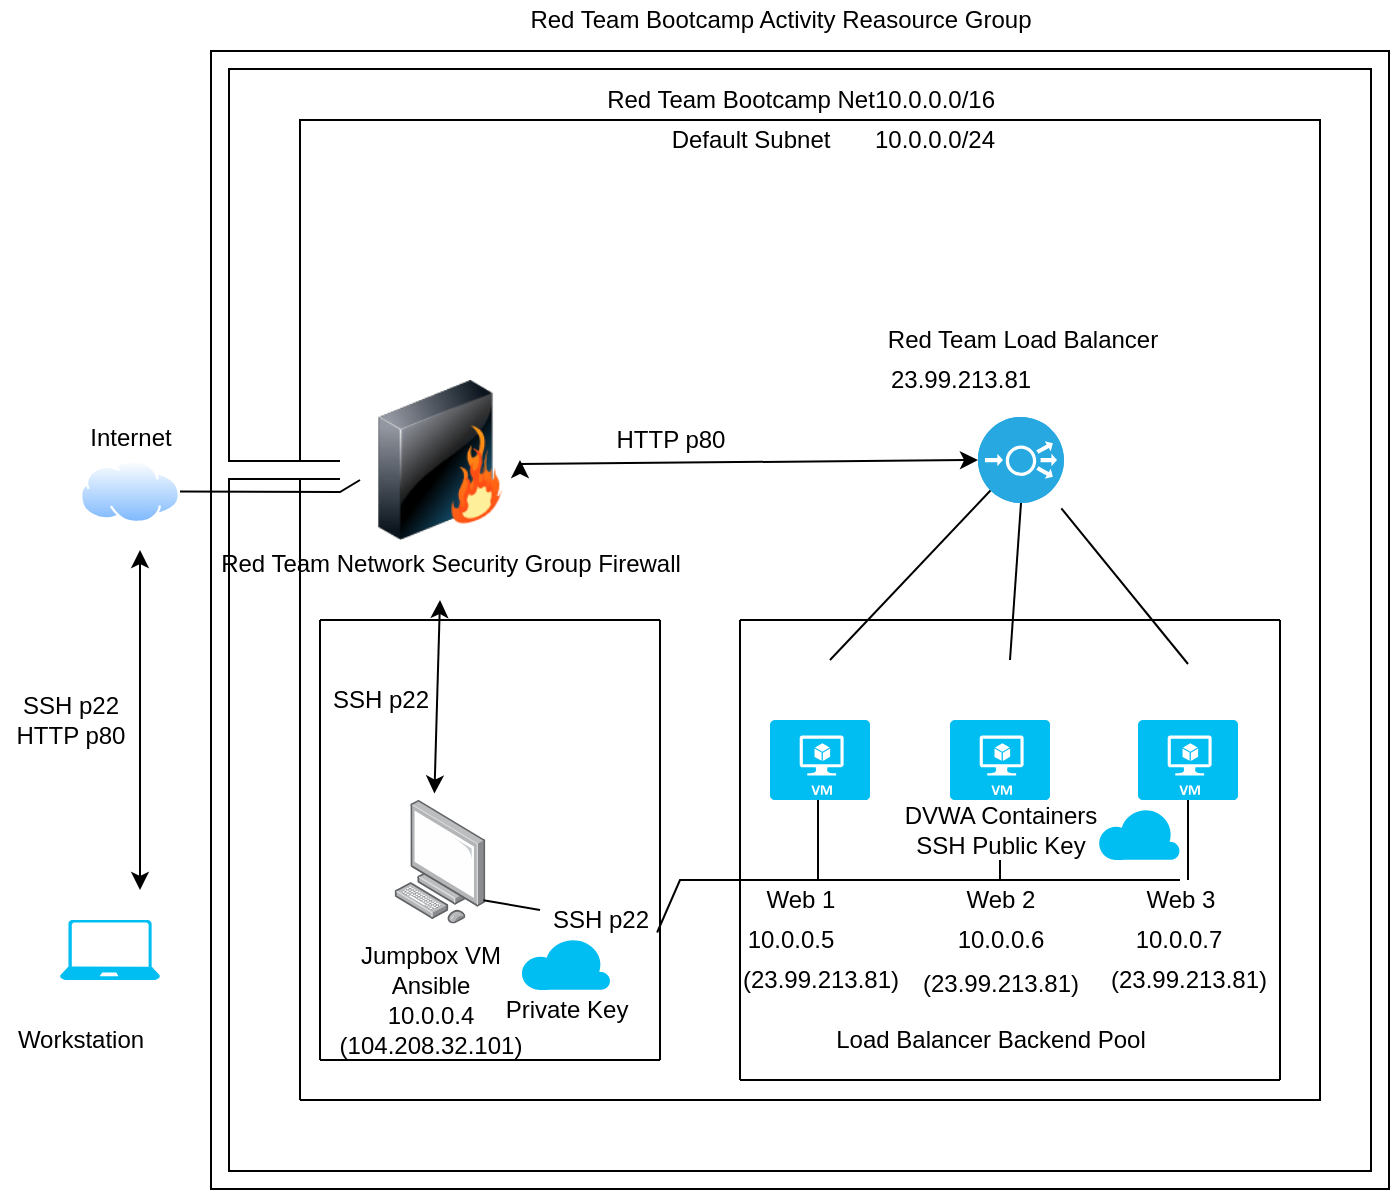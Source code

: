 <mxfile version="15.8.7" type="device"><diagram id="HB63Cr_fosf7gxXI2Xc2" name="Page-1"><mxGraphModel dx="1102" dy="677" grid="1" gridSize="10" guides="1" tooltips="1" connect="1" arrows="1" fold="1" page="1" pageScale="1" pageWidth="1100" pageHeight="1700" math="0" shadow="0"><root><mxCell id="0"/><mxCell id="1" parent="0"/><mxCell id="20ce3vWP-zTdAnCCA01c-2" value="" style="verticalLabelPosition=bottom;html=1;verticalAlign=top;align=center;strokeColor=none;fillColor=#00BEF2;shape=mxgraph.azure.laptop;pointerEvents=1;" parent="1" vertex="1"><mxGeometry x="30" y="470" width="50" height="30" as="geometry"/></mxCell><mxCell id="20ce3vWP-zTdAnCCA01c-6" value="" style="aspect=fixed;perimeter=ellipsePerimeter;html=1;align=center;shadow=0;dashed=0;spacingTop=3;image;image=img/lib/active_directory/internet_cloud.svg;" parent="1" vertex="1"><mxGeometry x="40" y="240" width="50" height="31.5" as="geometry"/></mxCell><mxCell id="20ce3vWP-zTdAnCCA01c-7" value="" style="fillColor=#28A8E0;verticalLabelPosition=bottom;sketch=0;html=1;strokeColor=#ffffff;verticalAlign=top;align=center;points=[[0.145,0.145,0],[0.5,0,0],[0.855,0.145,0],[1,0.5,0],[0.855,0.855,0],[0.5,1,0],[0.145,0.855,0],[0,0.5,0]];pointerEvents=1;shape=mxgraph.cisco_safe.compositeIcon;bgIcon=ellipse;resIcon=mxgraph.cisco_safe.capability.load_balancer;" parent="1" vertex="1"><mxGeometry x="489" y="218.5" width="43" height="43" as="geometry"/></mxCell><mxCell id="20ce3vWP-zTdAnCCA01c-8" value="" style="verticalLabelPosition=bottom;html=1;verticalAlign=top;align=center;strokeColor=none;fillColor=#00BEF2;shape=mxgraph.azure.virtual_machine;" parent="1" vertex="1"><mxGeometry x="475" y="370" width="50" height="40" as="geometry"/></mxCell><mxCell id="20ce3vWP-zTdAnCCA01c-9" value="" style="verticalLabelPosition=bottom;html=1;verticalAlign=top;align=center;strokeColor=none;fillColor=#00BEF2;shape=mxgraph.azure.virtual_machine;" parent="1" vertex="1"><mxGeometry x="385" y="370" width="50" height="40" as="geometry"/></mxCell><mxCell id="20ce3vWP-zTdAnCCA01c-10" value="" style="verticalLabelPosition=bottom;html=1;verticalAlign=top;align=center;strokeColor=none;fillColor=#00BEF2;shape=mxgraph.azure.virtual_machine;" parent="1" vertex="1"><mxGeometry x="569" y="370" width="50" height="40" as="geometry"/></mxCell><mxCell id="20ce3vWP-zTdAnCCA01c-11" value="" style="image;html=1;image=img/lib/clip_art/networking/Firewall_128x128.png" parent="1" vertex="1"><mxGeometry x="180" y="200" width="80" height="80" as="geometry"/></mxCell><mxCell id="20ce3vWP-zTdAnCCA01c-12" value="" style="points=[];aspect=fixed;html=1;align=center;shadow=0;dashed=0;image;image=img/lib/allied_telesis/computer_and_terminals/Personal_Computer.svg;" parent="1" vertex="1"><mxGeometry x="197.2" y="410" width="45.6" height="61.8" as="geometry"/></mxCell><mxCell id="20ce3vWP-zTdAnCCA01c-14" value="" style="shape=image;html=1;verticalAlign=top;verticalLabelPosition=bottom;labelBackgroundColor=#ffffff;imageAspect=0;aspect=fixed;image=https://cdn1.iconfinder.com/data/icons/social-media-2106/24/social_media_social_media_logo_docker-128.png" parent="1" vertex="1"><mxGeometry x="400" y="340" width="30" height="30" as="geometry"/></mxCell><mxCell id="20ce3vWP-zTdAnCCA01c-15" value="" style="shape=image;html=1;verticalAlign=top;verticalLabelPosition=bottom;labelBackgroundColor=#ffffff;imageAspect=0;aspect=fixed;image=https://cdn1.iconfinder.com/data/icons/social-media-2106/24/social_media_social_media_logo_docker-128.png" parent="1" vertex="1"><mxGeometry x="580" y="342" width="28" height="28" as="geometry"/></mxCell><mxCell id="20ce3vWP-zTdAnCCA01c-16" value="" style="shape=image;html=1;verticalAlign=top;verticalLabelPosition=bottom;labelBackgroundColor=#ffffff;imageAspect=0;aspect=fixed;image=https://cdn1.iconfinder.com/data/icons/social-media-2106/24/social_media_social_media_logo_docker-128.png" parent="1" vertex="1"><mxGeometry x="490" y="340" width="30" height="30" as="geometry"/></mxCell><mxCell id="20ce3vWP-zTdAnCCA01c-17" value="" style="endArrow=none;html=1;rounded=0;" parent="1" edge="1"><mxGeometry width="50" height="50" relative="1" as="geometry"><mxPoint x="150" y="430" as="sourcePoint"/><mxPoint x="150" y="560" as="targetPoint"/><Array as="points"><mxPoint x="150" y="70"/><mxPoint x="400" y="70"/><mxPoint x="660" y="70"/><mxPoint x="660" y="230"/><mxPoint x="660" y="560"/></Array></mxGeometry></mxCell><mxCell id="20ce3vWP-zTdAnCCA01c-20" value="" style="shape=filledEdge;rounded=0;fixDash=1;endArrow=none;strokeWidth=10;fillColor=#ffffff;edgeStyle=orthogonalEdgeStyle;" parent="1" edge="1"><mxGeometry width="60" height="40" relative="1" as="geometry"><mxPoint x="110" y="284.97" as="sourcePoint"/><mxPoint x="170" y="244.97" as="targetPoint"/><Array as="points"><mxPoint x="110" y="39.97"/><mxPoint x="690" y="39.97"/><mxPoint x="690" y="599.97"/><mxPoint x="110" y="599.97"/><mxPoint x="110" y="244.97"/></Array></mxGeometry></mxCell><mxCell id="20ce3vWP-zTdAnCCA01c-26" value="" style="endArrow=none;html=1;rounded=0;" parent="1" edge="1"><mxGeometry width="50" height="50" relative="1" as="geometry"><mxPoint x="150" y="560" as="sourcePoint"/><mxPoint x="150" y="420" as="targetPoint"/></mxGeometry></mxCell><mxCell id="xVuThnlCeFuy8rXK9_3V-4" value="" style="endArrow=classic;startArrow=classic;html=1;rounded=0;" edge="1" parent="1"><mxGeometry width="50" height="50" relative="1" as="geometry"><mxPoint x="70" y="455" as="sourcePoint"/><mxPoint x="70" y="285" as="targetPoint"/></mxGeometry></mxCell><mxCell id="xVuThnlCeFuy8rXK9_3V-6" value="Internet" style="text;html=1;align=center;verticalAlign=middle;resizable=0;points=[];autosize=1;strokeColor=none;fillColor=none;" vertex="1" parent="1"><mxGeometry x="35" y="218.5" width="60" height="20" as="geometry"/></mxCell><mxCell id="xVuThnlCeFuy8rXK9_3V-7" value="Workstation" style="text;html=1;align=center;verticalAlign=middle;resizable=0;points=[];autosize=1;strokeColor=none;fillColor=none;" vertex="1" parent="1"><mxGeometry y="520" width="80" height="20" as="geometry"/></mxCell><mxCell id="xVuThnlCeFuy8rXK9_3V-8" value="SSH p22&lt;br&gt;HTTP p80" style="text;html=1;align=center;verticalAlign=middle;resizable=0;points=[];autosize=1;strokeColor=none;fillColor=none;" vertex="1" parent="1"><mxGeometry y="355" width="70" height="30" as="geometry"/></mxCell><mxCell id="xVuThnlCeFuy8rXK9_3V-9" value="Red Team Load Balancer" style="text;html=1;align=center;verticalAlign=middle;resizable=0;points=[];autosize=1;strokeColor=none;fillColor=none;" vertex="1" parent="1"><mxGeometry x="435.5" y="170" width="150" height="20" as="geometry"/></mxCell><mxCell id="xVuThnlCeFuy8rXK9_3V-10" value="" style="endArrow=none;html=1;rounded=0;exitX=0.145;exitY=0.855;exitDx=0;exitDy=0;exitPerimeter=0;entryX=0.5;entryY=0;entryDx=0;entryDy=0;" edge="1" parent="1" source="20ce3vWP-zTdAnCCA01c-7" target="20ce3vWP-zTdAnCCA01c-14"><mxGeometry width="50" height="50" relative="1" as="geometry"><mxPoint x="400" y="360" as="sourcePoint"/><mxPoint x="380" y="320" as="targetPoint"/></mxGeometry></mxCell><mxCell id="xVuThnlCeFuy8rXK9_3V-11" value="" style="endArrow=none;html=1;rounded=0;entryX=0.5;entryY=1;entryDx=0;entryDy=0;entryPerimeter=0;exitX=0.5;exitY=0;exitDx=0;exitDy=0;" edge="1" parent="1" source="20ce3vWP-zTdAnCCA01c-16" target="20ce3vWP-zTdAnCCA01c-7"><mxGeometry width="50" height="50" relative="1" as="geometry"><mxPoint x="400" y="360" as="sourcePoint"/><mxPoint x="450" y="310" as="targetPoint"/></mxGeometry></mxCell><mxCell id="xVuThnlCeFuy8rXK9_3V-12" value="" style="endArrow=none;html=1;rounded=0;entryX=0.969;entryY=1.062;entryDx=0;entryDy=0;entryPerimeter=0;exitX=0.5;exitY=0;exitDx=0;exitDy=0;" edge="1" parent="1" source="20ce3vWP-zTdAnCCA01c-15" target="20ce3vWP-zTdAnCCA01c-7"><mxGeometry width="50" height="50" relative="1" as="geometry"><mxPoint x="520" y="220" as="sourcePoint"/><mxPoint x="450" y="310" as="targetPoint"/></mxGeometry></mxCell><mxCell id="xVuThnlCeFuy8rXK9_3V-13" value="" style="endArrow=none;html=1;rounded=0;exitX=1;exitY=0.5;exitDx=0;exitDy=0;entryX=0;entryY=0.625;entryDx=0;entryDy=0;entryPerimeter=0;" edge="1" parent="1" source="20ce3vWP-zTdAnCCA01c-6" target="20ce3vWP-zTdAnCCA01c-11"><mxGeometry width="50" height="50" relative="1" as="geometry"><mxPoint x="400" y="360" as="sourcePoint"/><mxPoint x="450" y="310" as="targetPoint"/><Array as="points"><mxPoint x="170" y="256"/></Array></mxGeometry></mxCell><mxCell id="xVuThnlCeFuy8rXK9_3V-14" value="" style="endArrow=classic;startArrow=classic;html=1;rounded=0;exitX=1;exitY=0.5;exitDx=0;exitDy=0;entryX=0;entryY=0.5;entryDx=0;entryDy=0;entryPerimeter=0;" edge="1" parent="1" source="20ce3vWP-zTdAnCCA01c-11" target="20ce3vWP-zTdAnCCA01c-7"><mxGeometry width="50" height="50" relative="1" as="geometry"><mxPoint x="380" y="360" as="sourcePoint"/><mxPoint x="430" y="310" as="targetPoint"/><Array as="points"><mxPoint x="260" y="242"/></Array></mxGeometry></mxCell><mxCell id="xVuThnlCeFuy8rXK9_3V-15" value="" style="endArrow=classic;startArrow=classic;html=1;rounded=0;exitX=0.439;exitY=-0.052;exitDx=0;exitDy=0;exitPerimeter=0;entryX=0.5;entryY=1;entryDx=0;entryDy=0;" edge="1" parent="1" source="20ce3vWP-zTdAnCCA01c-12"><mxGeometry width="50" height="50" relative="1" as="geometry"><mxPoint x="380" y="360" as="sourcePoint"/><mxPoint x="220" y="310.0" as="targetPoint"/></mxGeometry></mxCell><mxCell id="xVuThnlCeFuy8rXK9_3V-16" value="Red Team Bootcamp Activity Reasource Group" style="text;html=1;align=center;verticalAlign=middle;resizable=0;points=[];autosize=1;strokeColor=none;fillColor=none;" vertex="1" parent="1"><mxGeometry x="255" y="10" width="270" height="20" as="geometry"/></mxCell><mxCell id="xVuThnlCeFuy8rXK9_3V-17" value="Red Team Bootcamp Net" style="text;html=1;align=center;verticalAlign=middle;resizable=0;points=[];autosize=1;strokeColor=none;fillColor=none;" vertex="1" parent="1"><mxGeometry x="295" y="50" width="150" height="20" as="geometry"/></mxCell><mxCell id="xVuThnlCeFuy8rXK9_3V-18" value="10.0.0.0/16" style="text;html=1;align=center;verticalAlign=middle;resizable=0;points=[];autosize=1;strokeColor=none;fillColor=none;" vertex="1" parent="1"><mxGeometry x="427" y="50" width="80" height="20" as="geometry"/></mxCell><mxCell id="xVuThnlCeFuy8rXK9_3V-19" value="Default Subnet" style="text;html=1;align=center;verticalAlign=middle;resizable=0;points=[];autosize=1;strokeColor=none;fillColor=none;" vertex="1" parent="1"><mxGeometry x="330" y="70" width="90" height="20" as="geometry"/></mxCell><mxCell id="xVuThnlCeFuy8rXK9_3V-20" value="10.0.0.0/24" style="text;html=1;align=center;verticalAlign=middle;resizable=0;points=[];autosize=1;strokeColor=none;fillColor=none;" vertex="1" parent="1"><mxGeometry x="427" y="70" width="80" height="20" as="geometry"/></mxCell><mxCell id="xVuThnlCeFuy8rXK9_3V-21" value="Red Team Network Security Group Firewall" style="text;html=1;align=center;verticalAlign=middle;resizable=0;points=[];autosize=1;strokeColor=none;fillColor=none;" vertex="1" parent="1"><mxGeometry x="100" y="281.5" width="250" height="20" as="geometry"/></mxCell><mxCell id="xVuThnlCeFuy8rXK9_3V-22" value="HTTP p80" style="text;html=1;align=center;verticalAlign=middle;resizable=0;points=[];autosize=1;strokeColor=none;fillColor=none;" vertex="1" parent="1"><mxGeometry x="300" y="220" width="70" height="20" as="geometry"/></mxCell><mxCell id="xVuThnlCeFuy8rXK9_3V-24" value="SSH p22" style="text;html=1;align=center;verticalAlign=middle;resizable=0;points=[];autosize=1;strokeColor=none;fillColor=none;" vertex="1" parent="1"><mxGeometry x="160" y="350" width="60" height="20" as="geometry"/></mxCell><mxCell id="xVuThnlCeFuy8rXK9_3V-25" value="Jumpbox VM&lt;br&gt;Ansible" style="text;html=1;align=center;verticalAlign=middle;resizable=0;points=[];autosize=1;strokeColor=none;fillColor=none;" vertex="1" parent="1"><mxGeometry x="170" y="480" width="90" height="30" as="geometry"/></mxCell><mxCell id="xVuThnlCeFuy8rXK9_3V-30" value="" style="endArrow=none;html=1;rounded=0;exitX=0.976;exitY=0.812;exitDx=0;exitDy=0;exitPerimeter=0;startArrow=none;" edge="1" parent="1" source="xVuThnlCeFuy8rXK9_3V-29"><mxGeometry width="50" height="50" relative="1" as="geometry"><mxPoint x="380" y="300" as="sourcePoint"/><mxPoint x="590" y="450" as="targetPoint"/><Array as="points"><mxPoint x="340" y="450"/><mxPoint x="410" y="450"/><mxPoint x="500" y="450"/></Array></mxGeometry></mxCell><mxCell id="xVuThnlCeFuy8rXK9_3V-31" value="" style="endArrow=none;html=1;rounded=0;" edge="1" parent="1"><mxGeometry width="50" height="50" relative="1" as="geometry"><mxPoint x="409" y="450" as="sourcePoint"/><mxPoint x="409" y="410" as="targetPoint"/></mxGeometry></mxCell><mxCell id="xVuThnlCeFuy8rXK9_3V-32" value="" style="endArrow=none;html=1;rounded=0;entryX=0.5;entryY=1;entryDx=0;entryDy=0;entryPerimeter=0;startArrow=none;" edge="1" parent="1" source="xVuThnlCeFuy8rXK9_3V-43" target="20ce3vWP-zTdAnCCA01c-8"><mxGeometry width="50" height="50" relative="1" as="geometry"><mxPoint x="500" y="450" as="sourcePoint"/><mxPoint x="430" y="250" as="targetPoint"/></mxGeometry></mxCell><mxCell id="xVuThnlCeFuy8rXK9_3V-33" value="" style="endArrow=none;html=1;rounded=0;entryX=0.5;entryY=1;entryDx=0;entryDy=0;entryPerimeter=0;" edge="1" parent="1" target="20ce3vWP-zTdAnCCA01c-10"><mxGeometry width="50" height="50" relative="1" as="geometry"><mxPoint x="594" y="450" as="sourcePoint"/><mxPoint x="430" y="250" as="targetPoint"/></mxGeometry></mxCell><mxCell id="xVuThnlCeFuy8rXK9_3V-29" value="SSH p22" style="text;html=1;align=center;verticalAlign=middle;resizable=0;points=[];autosize=1;strokeColor=none;fillColor=none;" vertex="1" parent="1"><mxGeometry x="270" y="460" width="60" height="20" as="geometry"/></mxCell><mxCell id="xVuThnlCeFuy8rXK9_3V-34" value="" style="endArrow=none;html=1;rounded=0;exitX=0.976;exitY=0.812;exitDx=0;exitDy=0;exitPerimeter=0;" edge="1" parent="1" source="20ce3vWP-zTdAnCCA01c-12" target="xVuThnlCeFuy8rXK9_3V-29"><mxGeometry width="50" height="50" relative="1" as="geometry"><mxPoint x="244.506" y="480.182" as="sourcePoint"/><mxPoint x="600" y="480" as="targetPoint"/><Array as="points"/></mxGeometry></mxCell><mxCell id="xVuThnlCeFuy8rXK9_3V-36" value="23.99.213.81" style="text;html=1;align=center;verticalAlign=middle;resizable=0;points=[];autosize=1;strokeColor=none;fillColor=none;" vertex="1" parent="1"><mxGeometry x="435" y="190" width="90" height="20" as="geometry"/></mxCell><mxCell id="xVuThnlCeFuy8rXK9_3V-38" value="" style="endArrow=none;html=1;rounded=0;" edge="1" parent="1"><mxGeometry width="50" height="50" relative="1" as="geometry"><mxPoint x="370" y="320" as="sourcePoint"/><mxPoint x="640" y="320" as="targetPoint"/></mxGeometry></mxCell><mxCell id="xVuThnlCeFuy8rXK9_3V-39" value="" style="endArrow=none;html=1;rounded=0;" edge="1" parent="1"><mxGeometry width="50" height="50" relative="1" as="geometry"><mxPoint x="370" y="550" as="sourcePoint"/><mxPoint x="370" y="320" as="targetPoint"/></mxGeometry></mxCell><mxCell id="xVuThnlCeFuy8rXK9_3V-40" value="" style="endArrow=none;html=1;rounded=0;" edge="1" parent="1"><mxGeometry width="50" height="50" relative="1" as="geometry"><mxPoint x="370" y="550" as="sourcePoint"/><mxPoint x="640" y="550" as="targetPoint"/></mxGeometry></mxCell><mxCell id="xVuThnlCeFuy8rXK9_3V-41" value="" style="endArrow=none;html=1;rounded=0;" edge="1" parent="1"><mxGeometry width="50" height="50" relative="1" as="geometry"><mxPoint x="640" y="550" as="sourcePoint"/><mxPoint x="640" y="320" as="targetPoint"/></mxGeometry></mxCell><mxCell id="xVuThnlCeFuy8rXK9_3V-42" value="Load Balancer Backend Pool" style="text;html=1;align=center;verticalAlign=middle;resizable=0;points=[];autosize=1;strokeColor=none;fillColor=none;" vertex="1" parent="1"><mxGeometry x="410" y="520" width="170" height="20" as="geometry"/></mxCell><mxCell id="xVuThnlCeFuy8rXK9_3V-43" value="DVWA Containers&lt;br&gt;SSH Public Key" style="text;html=1;align=center;verticalAlign=middle;resizable=0;points=[];autosize=1;strokeColor=none;fillColor=none;" vertex="1" parent="1"><mxGeometry x="445" y="410" width="110" height="30" as="geometry"/></mxCell><mxCell id="xVuThnlCeFuy8rXK9_3V-44" value="" style="endArrow=none;html=1;rounded=0;entryX=0.5;entryY=1;entryDx=0;entryDy=0;entryPerimeter=0;" edge="1" parent="1" target="xVuThnlCeFuy8rXK9_3V-43"><mxGeometry width="50" height="50" relative="1" as="geometry"><mxPoint x="500" y="450" as="sourcePoint"/><mxPoint x="500" y="410" as="targetPoint"/></mxGeometry></mxCell><mxCell id="xVuThnlCeFuy8rXK9_3V-45" value="Web 1&lt;br&gt;" style="text;html=1;align=center;verticalAlign=middle;resizable=0;points=[];autosize=1;strokeColor=none;fillColor=none;" vertex="1" parent="1"><mxGeometry x="375" y="450" width="50" height="20" as="geometry"/></mxCell><mxCell id="xVuThnlCeFuy8rXK9_3V-46" value="Web 2" style="text;html=1;align=center;verticalAlign=middle;resizable=0;points=[];autosize=1;strokeColor=none;fillColor=none;" vertex="1" parent="1"><mxGeometry x="475" y="450" width="50" height="20" as="geometry"/></mxCell><mxCell id="xVuThnlCeFuy8rXK9_3V-47" value="Web 3" style="text;html=1;align=center;verticalAlign=middle;resizable=0;points=[];autosize=1;strokeColor=none;fillColor=none;" vertex="1" parent="1"><mxGeometry x="565" y="450" width="50" height="20" as="geometry"/></mxCell><mxCell id="xVuThnlCeFuy8rXK9_3V-49" value="10.0.0.4&lt;br&gt;(104.208.32.101)" style="text;html=1;align=center;verticalAlign=middle;resizable=0;points=[];autosize=1;strokeColor=none;fillColor=none;" vertex="1" parent="1"><mxGeometry x="160" y="510" width="110" height="30" as="geometry"/></mxCell><mxCell id="xVuThnlCeFuy8rXK9_3V-50" value="" style="verticalLabelPosition=bottom;html=1;verticalAlign=top;align=center;strokeColor=none;fillColor=#00BEF2;shape=mxgraph.azure.cloud;" vertex="1" parent="1"><mxGeometry x="260.3" y="478.75" width="45" height="26.25" as="geometry"/></mxCell><mxCell id="xVuThnlCeFuy8rXK9_3V-51" value="Private Key" style="text;html=1;align=center;verticalAlign=middle;resizable=0;points=[];autosize=1;strokeColor=none;fillColor=none;" vertex="1" parent="1"><mxGeometry x="242.8" y="505" width="80" height="20" as="geometry"/></mxCell><mxCell id="xVuThnlCeFuy8rXK9_3V-52" value="10.0.0.5" style="text;html=1;align=center;verticalAlign=middle;resizable=0;points=[];autosize=1;strokeColor=none;fillColor=none;" vertex="1" parent="1"><mxGeometry x="365" y="470" width="60" height="20" as="geometry"/></mxCell><mxCell id="xVuThnlCeFuy8rXK9_3V-53" value="10.0.0.6" style="text;html=1;align=center;verticalAlign=middle;resizable=0;points=[];autosize=1;strokeColor=none;fillColor=none;" vertex="1" parent="1"><mxGeometry x="470" y="470" width="60" height="20" as="geometry"/></mxCell><mxCell id="xVuThnlCeFuy8rXK9_3V-54" value="10.0.0.7" style="text;html=1;align=center;verticalAlign=middle;resizable=0;points=[];autosize=1;strokeColor=none;fillColor=none;" vertex="1" parent="1"><mxGeometry x="559" y="470" width="60" height="20" as="geometry"/></mxCell><mxCell id="xVuThnlCeFuy8rXK9_3V-56" value="(23.99.213.81)" style="text;html=1;align=center;verticalAlign=middle;resizable=0;points=[];autosize=1;strokeColor=none;fillColor=none;" vertex="1" parent="1"><mxGeometry x="455" y="491.8" width="90" height="20" as="geometry"/></mxCell><mxCell id="xVuThnlCeFuy8rXK9_3V-57" value="(23.99.213.81)" style="text;html=1;align=center;verticalAlign=middle;resizable=0;points=[];autosize=1;strokeColor=none;fillColor=none;" vertex="1" parent="1"><mxGeometry x="365" y="490" width="90" height="20" as="geometry"/></mxCell><mxCell id="xVuThnlCeFuy8rXK9_3V-58" value="(23.99.213.81)" style="text;html=1;align=center;verticalAlign=middle;resizable=0;points=[];autosize=1;strokeColor=none;fillColor=none;" vertex="1" parent="1"><mxGeometry x="549" y="490" width="90" height="20" as="geometry"/></mxCell><mxCell id="xVuThnlCeFuy8rXK9_3V-59" value="" style="verticalLabelPosition=bottom;html=1;verticalAlign=top;align=center;strokeColor=none;fillColor=#00BEF2;shape=mxgraph.azure.cloud;" vertex="1" parent="1"><mxGeometry x="549" y="413.75" width="41" height="26.25" as="geometry"/></mxCell><mxCell id="xVuThnlCeFuy8rXK9_3V-60" value="" style="endArrow=none;html=1;rounded=0;" edge="1" parent="1"><mxGeometry width="50" height="50" relative="1" as="geometry"><mxPoint x="160" y="320" as="sourcePoint"/><mxPoint x="330" y="320" as="targetPoint"/></mxGeometry></mxCell><mxCell id="xVuThnlCeFuy8rXK9_3V-61" value="" style="endArrow=none;html=1;rounded=0;" edge="1" parent="1"><mxGeometry width="50" height="50" relative="1" as="geometry"><mxPoint x="330" y="320" as="sourcePoint"/><mxPoint x="330" y="540" as="targetPoint"/></mxGeometry></mxCell><mxCell id="xVuThnlCeFuy8rXK9_3V-62" value="" style="endArrow=none;html=1;rounded=0;" edge="1" parent="1"><mxGeometry width="50" height="50" relative="1" as="geometry"><mxPoint x="330" y="540" as="sourcePoint"/><mxPoint x="160" y="540" as="targetPoint"/></mxGeometry></mxCell><mxCell id="xVuThnlCeFuy8rXK9_3V-63" value="" style="endArrow=none;html=1;rounded=0;exitX=0;exitY=1;exitDx=0;exitDy=0;exitPerimeter=0;" edge="1" parent="1" source="xVuThnlCeFuy8rXK9_3V-49"><mxGeometry width="50" height="50" relative="1" as="geometry"><mxPoint x="460" y="360" as="sourcePoint"/><mxPoint x="160" y="320" as="targetPoint"/></mxGeometry></mxCell></root></mxGraphModel></diagram></mxfile>
